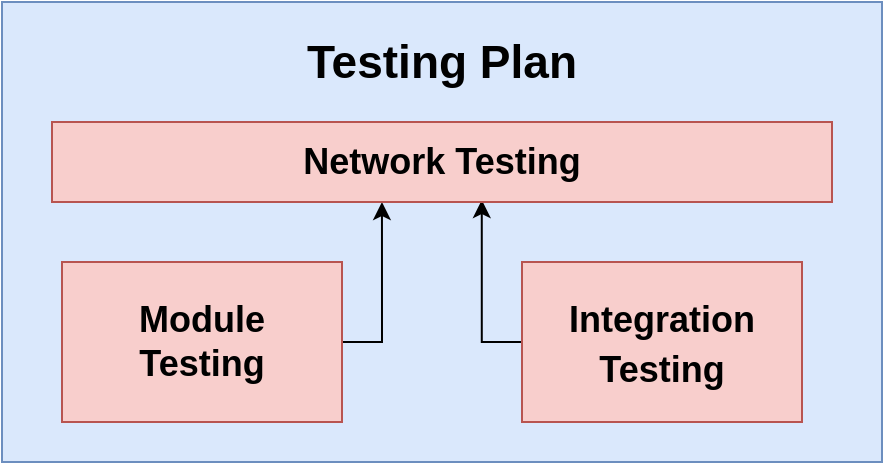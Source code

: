 <mxfile version="14.9.0" type="google"><diagram id="MXh6oyRRy26quvfYtlwm" name="Page-1"><mxGraphModel dx="790" dy="364" grid="1" gridSize="10" guides="1" tooltips="1" connect="1" arrows="1" fold="1" page="1" pageScale="1" pageWidth="2000" pageHeight="2000" math="0" shadow="0"><root><mxCell id="0"/><mxCell id="1" parent="0"/><mxCell id="F1e84s5V2rdNokLy_6CQ-1" value="" style="rounded=0;whiteSpace=wrap;html=1;fillColor=#dae8fc;strokeColor=#6c8ebf;" vertex="1" parent="1"><mxGeometry x="260" y="210" width="440" height="230" as="geometry"/></mxCell><mxCell id="F1e84s5V2rdNokLy_6CQ-36" style="edgeStyle=orthogonalEdgeStyle;rounded=0;orthogonalLoop=1;jettySize=auto;html=1;exitX=0;exitY=0.5;exitDx=0;exitDy=0;entryX=0.551;entryY=0.975;entryDx=0;entryDy=0;entryPerimeter=0;fontSize=20;" edge="1" parent="1" source="F1e84s5V2rdNokLy_6CQ-7" target="F1e84s5V2rdNokLy_6CQ-29"><mxGeometry relative="1" as="geometry"><Array as="points"><mxPoint x="500" y="380"/></Array></mxGeometry></mxCell><mxCell id="F1e84s5V2rdNokLy_6CQ-7" value="&lt;font style=&quot;font-size: 15px&quot;&gt;&lt;b style=&quot;font-size: 20px&quot;&gt;&lt;font style=&quot;font-size: 18px&quot;&gt;Integration Testing&lt;/font&gt;&lt;/b&gt;&lt;b&gt;&lt;br&gt;&lt;/b&gt;&lt;/font&gt;" style="text;html=1;strokeColor=#b85450;fillColor=#f8cecc;align=center;verticalAlign=middle;whiteSpace=wrap;rounded=0;" vertex="1" parent="1"><mxGeometry x="520" y="340" width="140" height="80" as="geometry"/></mxCell><mxCell id="F1e84s5V2rdNokLy_6CQ-32" style="edgeStyle=orthogonalEdgeStyle;rounded=0;orthogonalLoop=1;jettySize=auto;html=1;exitX=1;exitY=0.5;exitDx=0;exitDy=0;entryX=0.423;entryY=1;entryDx=0;entryDy=0;entryPerimeter=0;fontSize=20;" edge="1" parent="1" source="F1e84s5V2rdNokLy_6CQ-11" target="F1e84s5V2rdNokLy_6CQ-29"><mxGeometry relative="1" as="geometry"/></mxCell><mxCell id="F1e84s5V2rdNokLy_6CQ-11" value="&lt;font style=&quot;font-size: 18px&quot;&gt;&lt;b&gt;Module&lt;br&gt;Testing&lt;br&gt;&lt;/b&gt;&lt;/font&gt;" style="text;html=1;strokeColor=#b85450;fillColor=#f8cecc;align=center;verticalAlign=middle;whiteSpace=wrap;rounded=0;" vertex="1" parent="1"><mxGeometry x="290" y="340" width="140" height="80" as="geometry"/></mxCell><mxCell id="F1e84s5V2rdNokLy_6CQ-22" value="&lt;span style=&quot;font-size: 23px&quot;&gt;&lt;b&gt;Testing Plan&lt;/b&gt;&lt;/span&gt;" style="text;html=1;strokeColor=none;fillColor=none;align=center;verticalAlign=middle;whiteSpace=wrap;rounded=0;" vertex="1" parent="1"><mxGeometry x="360" y="230" width="240" height="20" as="geometry"/></mxCell><mxCell id="F1e84s5V2rdNokLy_6CQ-29" value="&lt;b&gt;Network Testing&lt;/b&gt;" style="rounded=0;whiteSpace=wrap;html=1;fontSize=18;fillColor=#f8cecc;strokeColor=#b85450;" vertex="1" parent="1"><mxGeometry x="285" y="270" width="390" height="40" as="geometry"/></mxCell></root></mxGraphModel></diagram></mxfile>
